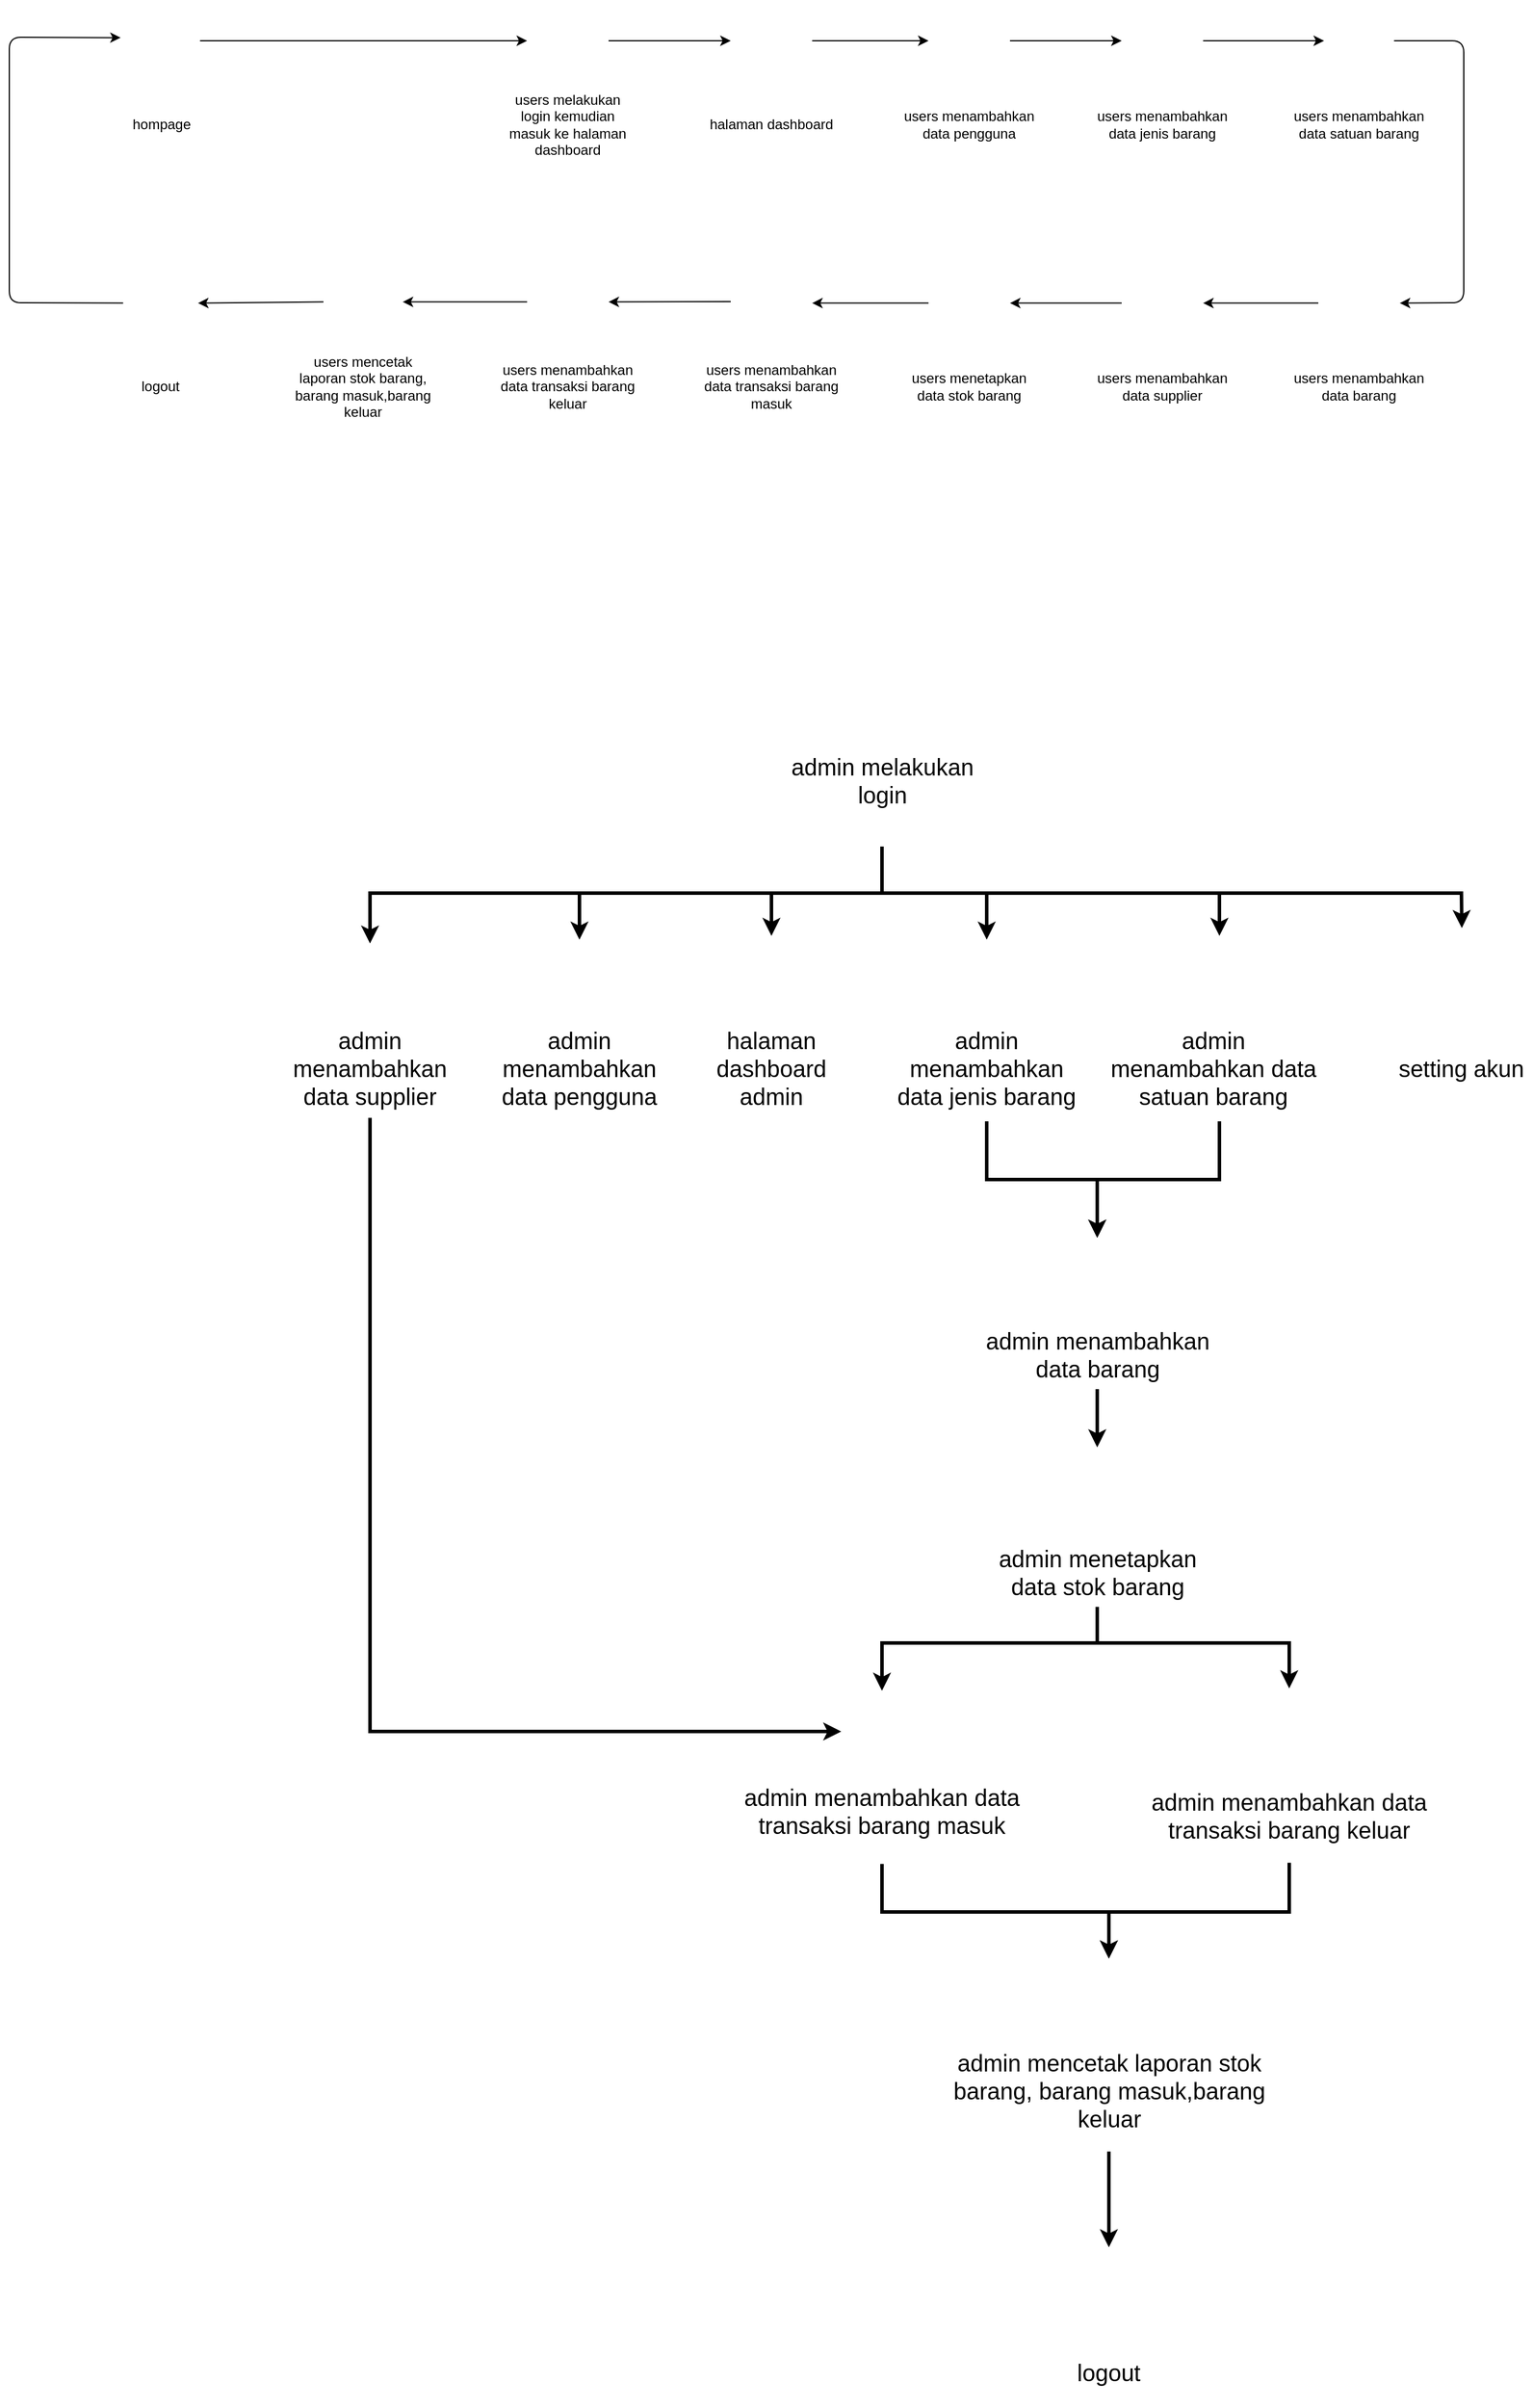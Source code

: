 <mxfile version="14.8.4" type="device"><diagram id="mzIdsvSuh-aMjfIyPaq6" name="Page-1"><mxGraphModel dx="1456" dy="703" grid="1" gridSize="10" guides="1" tooltips="1" connect="1" arrows="1" fold="1" page="1" pageScale="1" pageWidth="850" pageHeight="1100" math="0" shadow="0"><root><mxCell id="0"/><mxCell id="1" parent="0"/><mxCell id="1Xtpr9Hs9KKHJTQU3Lul-1" value="" style="shape=image;verticalLabelPosition=bottom;labelBackgroundColor=#ffffff;verticalAlign=top;aspect=fixed;imageAspect=0;image=https://cdn.iconscout.com/icon/free/png-512/laptop-user-1-1179329.png;" parent="1" vertex="1"><mxGeometry x="655" y="400" width="70" height="70" as="geometry"/></mxCell><mxCell id="1Xtpr9Hs9KKHJTQU3Lul-3" value="users melakukan login kemudian masuk ke halaman dashboard" style="rounded=0;whiteSpace=wrap;html=1;fillColor=none;strokeColor=none;" parent="1" vertex="1"><mxGeometry x="630" y="477" width="120" height="60" as="geometry"/></mxCell><mxCell id="1Xtpr9Hs9KKHJTQU3Lul-4" value="" style="shape=image;verticalLabelPosition=bottom;labelBackgroundColor=#ffffff;verticalAlign=top;aspect=fixed;imageAspect=0;image=http://www.4me.com/wp-content/uploads/2019/03/4me-icon-dashboard.png;" parent="1" vertex="1"><mxGeometry x="830" y="400" width="70" height="70" as="geometry"/></mxCell><mxCell id="1Xtpr9Hs9KKHJTQU3Lul-8" value="users menambahkan data jenis barang" style="rounded=0;whiteSpace=wrap;html=1;fillColor=none;strokeColor=none;" parent="1" vertex="1"><mxGeometry x="1141" y="477" width="120" height="60" as="geometry"/></mxCell><mxCell id="1Xtpr9Hs9KKHJTQU3Lul-9" value="users menetapkan data stok barang" style="rounded=0;whiteSpace=wrap;html=1;fillColor=none;strokeColor=none;" parent="1" vertex="1"><mxGeometry x="975" y="702" width="120" height="60" as="geometry"/></mxCell><mxCell id="1Xtpr9Hs9KKHJTQU3Lul-10" value="users menambahkan data transaksi barang masuk" style="rounded=0;whiteSpace=wrap;html=1;fillColor=none;strokeColor=none;" parent="1" vertex="1"><mxGeometry x="805" y="702" width="120" height="60" as="geometry"/></mxCell><mxCell id="1Xtpr9Hs9KKHJTQU3Lul-11" value="users menambahkan data satuan barang" style="rounded=0;whiteSpace=wrap;html=1;fillColor=none;strokeColor=none;" parent="1" vertex="1"><mxGeometry x="1310" y="477" width="120" height="60" as="geometry"/></mxCell><mxCell id="1Xtpr9Hs9KKHJTQU3Lul-12" value="users menambahkan data barang" style="rounded=0;whiteSpace=wrap;html=1;fillColor=none;strokeColor=none;" parent="1" vertex="1"><mxGeometry x="1310" y="702" width="120" height="60" as="geometry"/></mxCell><mxCell id="1Xtpr9Hs9KKHJTQU3Lul-13" value="users menambahkan data supplier" style="rounded=0;whiteSpace=wrap;html=1;fillColor=none;strokeColor=none;" parent="1" vertex="1"><mxGeometry x="1141" y="702" width="120" height="60" as="geometry"/></mxCell><mxCell id="1Xtpr9Hs9KKHJTQU3Lul-14" value="users menambahkan data pengguna" style="rounded=0;whiteSpace=wrap;html=1;fillColor=none;strokeColor=none;" parent="1" vertex="1"><mxGeometry x="975" y="477" width="120" height="60" as="geometry"/></mxCell><mxCell id="1Xtpr9Hs9KKHJTQU3Lul-15" value="users mencetak laporan stok barang, barang masuk,barang keluar" style="rounded=0;whiteSpace=wrap;html=1;fillColor=none;strokeColor=none;" parent="1" vertex="1"><mxGeometry x="454.06" y="702" width="120" height="60" as="geometry"/></mxCell><mxCell id="1Xtpr9Hs9KKHJTQU3Lul-16" value="logout" style="rounded=0;whiteSpace=wrap;html=1;fillColor=none;strokeColor=none;" parent="1" vertex="1"><mxGeometry x="280" y="702" width="120" height="60" as="geometry"/></mxCell><mxCell id="1Xtpr9Hs9KKHJTQU3Lul-18" value="" style="shape=image;verticalLabelPosition=bottom;labelBackgroundColor=#ffffff;verticalAlign=top;aspect=fixed;imageAspect=0;image=https://cdn.pixabay.com/photo/2019/12/31/18/53/chart-4732546_960_720.png;" parent="1" vertex="1"><mxGeometry x="1166" y="400" width="70" height="70" as="geometry"/></mxCell><mxCell id="1Xtpr9Hs9KKHJTQU3Lul-19" value="" style="shape=image;verticalLabelPosition=bottom;labelBackgroundColor=#ffffff;verticalAlign=top;aspect=fixed;imageAspect=0;image=https://www.iconpacks.net/icons/1/free-user-group-icon-296-thumb.png;" parent="1" vertex="1"><mxGeometry x="1000" y="400" width="70" height="70" as="geometry"/></mxCell><mxCell id="1Xtpr9Hs9KKHJTQU3Lul-20" value="" style="shape=image;verticalLabelPosition=bottom;labelBackgroundColor=#ffffff;verticalAlign=top;aspect=fixed;imageAspect=0;image=https://uxwing.com/wp-content/themes/uxwing/download/19-ecommerce-shopping/kg-measure-weight.png;" parent="1" vertex="1"><mxGeometry x="1339.92" y="400" width="60.16" height="70" as="geometry"/></mxCell><mxCell id="1Xtpr9Hs9KKHJTQU3Lul-21" value="" style="shape=image;verticalLabelPosition=bottom;labelBackgroundColor=#ffffff;verticalAlign=top;aspect=fixed;imageAspect=0;image=https://image.flaticon.com/icons/png/128/3176/3176107.png;" parent="1" vertex="1"><mxGeometry x="830" y="625.29" width="70" height="70" as="geometry"/></mxCell><mxCell id="1Xtpr9Hs9KKHJTQU3Lul-24" value="" style="shape=image;verticalLabelPosition=bottom;labelBackgroundColor=#ffffff;verticalAlign=top;aspect=fixed;imageAspect=0;image=https://icon-library.com/images/supplier-icon-png/supplier-icon-png-21.jpg;" parent="1" vertex="1"><mxGeometry x="1166" y="628.59" width="70" height="63.41" as="geometry"/></mxCell><mxCell id="1Xtpr9Hs9KKHJTQU3Lul-25" value="" style="shape=image;verticalLabelPosition=bottom;labelBackgroundColor=#ffffff;verticalAlign=top;aspect=fixed;imageAspect=0;image=https://image.flaticon.com/icons/png/128/2979/2979677.png;" parent="1" vertex="1"><mxGeometry x="1335" y="625.29" width="70" height="70" as="geometry"/></mxCell><mxCell id="1Xtpr9Hs9KKHJTQU3Lul-26" value="" style="shape=image;verticalLabelPosition=bottom;labelBackgroundColor=#ffffff;verticalAlign=top;aspect=fixed;imageAspect=0;image=https://www.3pe.co.id/wp-content/uploads/2018/03/kurir.png;" parent="1" vertex="1"><mxGeometry x="655" y="624.28" width="70" height="70" as="geometry"/></mxCell><mxCell id="1Xtpr9Hs9KKHJTQU3Lul-27" value="" style="shape=image;verticalLabelPosition=bottom;labelBackgroundColor=#ffffff;verticalAlign=top;aspect=fixed;imageAspect=0;image=https://activo.co.id/wp-content/uploads/2017/01/inventory-icon-6.png;" parent="1" vertex="1"><mxGeometry x="1000" y="626.3" width="70" height="67.98" as="geometry"/></mxCell><mxCell id="1Xtpr9Hs9KKHJTQU3Lul-28" value="halaman dashboard" style="rounded=0;whiteSpace=wrap;html=1;fillColor=none;strokeColor=none;" parent="1" vertex="1"><mxGeometry x="805" y="477" width="120" height="60" as="geometry"/></mxCell><mxCell id="1Xtpr9Hs9KKHJTQU3Lul-29" value="" style="endArrow=classic;html=1;exitX=1;exitY=0.5;exitDx=0;exitDy=0;entryX=0;entryY=0.5;entryDx=0;entryDy=0;" parent="1" source="1Xtpr9Hs9KKHJTQU3Lul-1" target="1Xtpr9Hs9KKHJTQU3Lul-4" edge="1"><mxGeometry width="50" height="50" relative="1" as="geometry"><mxPoint x="1050" y="582" as="sourcePoint"/><mxPoint x="1100" y="532" as="targetPoint"/></mxGeometry></mxCell><mxCell id="1Xtpr9Hs9KKHJTQU3Lul-30" value="" style="endArrow=classic;html=1;exitX=1;exitY=0.5;exitDx=0;exitDy=0;entryX=0;entryY=0.5;entryDx=0;entryDy=0;" parent="1" source="1Xtpr9Hs9KKHJTQU3Lul-4" target="1Xtpr9Hs9KKHJTQU3Lul-19" edge="1"><mxGeometry width="50" height="50" relative="1" as="geometry"><mxPoint x="735" y="445" as="sourcePoint"/><mxPoint x="840" y="447" as="targetPoint"/></mxGeometry></mxCell><mxCell id="1Xtpr9Hs9KKHJTQU3Lul-31" value="users menambahkan data transaksi barang keluar" style="rounded=0;whiteSpace=wrap;html=1;fillColor=none;strokeColor=none;" parent="1" vertex="1"><mxGeometry x="630" y="702" width="120" height="60" as="geometry"/></mxCell><mxCell id="1Xtpr9Hs9KKHJTQU3Lul-35" value="" style="shape=image;verticalLabelPosition=bottom;labelBackgroundColor=#ffffff;verticalAlign=top;aspect=fixed;imageAspect=0;image=https://upload.wikimedia.org/wikipedia/commons/b/b2/Paper.png;" parent="1" vertex="1"><mxGeometry x="480" y="624.28" width="68.12" height="70" as="geometry"/></mxCell><mxCell id="1Xtpr9Hs9KKHJTQU3Lul-36" value="" style="shape=image;verticalLabelPosition=bottom;labelBackgroundColor=#ffffff;verticalAlign=top;aspect=fixed;imageAspect=0;image=https://www.pinclipart.com/picdir/big/182-1821638_logout-icon-png-red-clipart.png;" parent="1" vertex="1"><mxGeometry x="307.83" y="625.29" width="64.35" height="70" as="geometry"/></mxCell><mxCell id="1Xtpr9Hs9KKHJTQU3Lul-38" value="" style="shape=image;verticalLabelPosition=bottom;labelBackgroundColor=#ffffff;verticalAlign=top;aspect=fixed;imageAspect=0;image=https://www.freeiconspng.com/thumbs/homepage-icon-png/blue-home-page-icon-png-16.png;" parent="1" vertex="1"><mxGeometry x="307.83" y="400" width="66.08" height="70" as="geometry"/></mxCell><mxCell id="1Xtpr9Hs9KKHJTQU3Lul-40" value="hompage" style="rounded=0;whiteSpace=wrap;html=1;fillColor=none;strokeColor=none;" parent="1" vertex="1"><mxGeometry x="280.87" y="477" width="120" height="60" as="geometry"/></mxCell><mxCell id="1Xtpr9Hs9KKHJTQU3Lul-41" value="" style="endArrow=classic;html=1;exitX=1;exitY=0.5;exitDx=0;exitDy=0;entryX=0;entryY=0.5;entryDx=0;entryDy=0;" parent="1" source="1Xtpr9Hs9KKHJTQU3Lul-19" target="1Xtpr9Hs9KKHJTQU3Lul-18" edge="1"><mxGeometry width="50" height="50" relative="1" as="geometry"><mxPoint x="1095" y="436.5" as="sourcePoint"/><mxPoint x="1195" y="436.5" as="targetPoint"/></mxGeometry></mxCell><mxCell id="1Xtpr9Hs9KKHJTQU3Lul-42" value="" style="endArrow=classic;html=1;exitX=1;exitY=0.5;exitDx=0;exitDy=0;entryX=0;entryY=0.5;entryDx=0;entryDy=0;" parent="1" source="1Xtpr9Hs9KKHJTQU3Lul-18" target="1Xtpr9Hs9KKHJTQU3Lul-20" edge="1"><mxGeometry width="50" height="50" relative="1" as="geometry"><mxPoint x="1235" y="446.71" as="sourcePoint"/><mxPoint x="1335" y="446.71" as="targetPoint"/></mxGeometry></mxCell><mxCell id="1Xtpr9Hs9KKHJTQU3Lul-43" value="" style="endArrow=classic;html=1;exitX=1;exitY=0.5;exitDx=0;exitDy=0;entryX=1;entryY=0.5;entryDx=0;entryDy=0;" parent="1" source="1Xtpr9Hs9KKHJTQU3Lul-20" target="1Xtpr9Hs9KKHJTQU3Lul-25" edge="1"><mxGeometry width="50" height="50" relative="1" as="geometry"><mxPoint x="1440" y="592" as="sourcePoint"/><mxPoint x="1543.92" y="592" as="targetPoint"/><Array as="points"><mxPoint x="1460" y="435"/><mxPoint x="1460" y="660"/></Array></mxGeometry></mxCell><mxCell id="1Xtpr9Hs9KKHJTQU3Lul-44" value="" style="endArrow=classic;html=1;exitX=0;exitY=0.5;exitDx=0;exitDy=0;entryX=1;entryY=0.5;entryDx=0;entryDy=0;" parent="1" source="1Xtpr9Hs9KKHJTQU3Lul-25" target="1Xtpr9Hs9KKHJTQU3Lul-24" edge="1"><mxGeometry width="50" height="50" relative="1" as="geometry"><mxPoint x="1141" y="592" as="sourcePoint"/><mxPoint x="1244.92" y="592" as="targetPoint"/></mxGeometry></mxCell><mxCell id="1Xtpr9Hs9KKHJTQU3Lul-45" value="" style="endArrow=classic;html=1;exitX=0;exitY=0.5;exitDx=0;exitDy=0;entryX=1;entryY=0.5;entryDx=0;entryDy=0;" parent="1" source="1Xtpr9Hs9KKHJTQU3Lul-24" target="1Xtpr9Hs9KKHJTQU3Lul-27" edge="1"><mxGeometry width="50" height="50" relative="1" as="geometry"><mxPoint x="1219" y="692" as="sourcePoint"/><mxPoint x="1120" y="692.005" as="targetPoint"/></mxGeometry></mxCell><mxCell id="1Xtpr9Hs9KKHJTQU3Lul-46" value="" style="endArrow=classic;html=1;exitX=0;exitY=0.5;exitDx=0;exitDy=0;entryX=1;entryY=0.5;entryDx=0;entryDy=0;" parent="1" source="1Xtpr9Hs9KKHJTQU3Lul-27" target="1Xtpr9Hs9KKHJTQU3Lul-21" edge="1"><mxGeometry width="50" height="50" relative="1" as="geometry"><mxPoint x="1000" y="672.005" as="sourcePoint"/><mxPoint x="904" y="672" as="targetPoint"/></mxGeometry></mxCell><mxCell id="1Xtpr9Hs9KKHJTQU3Lul-47" value="" style="endArrow=classic;html=1;entryX=1;entryY=0.5;entryDx=0;entryDy=0;" parent="1" target="1Xtpr9Hs9KKHJTQU3Lul-26" edge="1"><mxGeometry width="50" height="50" relative="1" as="geometry"><mxPoint x="830" y="659" as="sourcePoint"/><mxPoint x="750" y="702" as="targetPoint"/></mxGeometry></mxCell><mxCell id="1Xtpr9Hs9KKHJTQU3Lul-48" value="" style="endArrow=classic;html=1;entryX=1;entryY=0.5;entryDx=0;entryDy=0;exitX=0;exitY=0.5;exitDx=0;exitDy=0;" parent="1" source="1Xtpr9Hs9KKHJTQU3Lul-26" target="1Xtpr9Hs9KKHJTQU3Lul-35" edge="1"><mxGeometry width="50" height="50" relative="1" as="geometry"><mxPoint x="675" y="672" as="sourcePoint"/><mxPoint x="570" y="672.28" as="targetPoint"/></mxGeometry></mxCell><mxCell id="1Xtpr9Hs9KKHJTQU3Lul-49" value="" style="endArrow=classic;html=1;entryX=1;entryY=0.5;entryDx=0;entryDy=0;exitX=0;exitY=0.5;exitDx=0;exitDy=0;" parent="1" source="1Xtpr9Hs9KKHJTQU3Lul-35" target="1Xtpr9Hs9KKHJTQU3Lul-36" edge="1"><mxGeometry width="50" height="50" relative="1" as="geometry"><mxPoint x="454.06" y="712" as="sourcePoint"/><mxPoint x="347.18" y="712" as="targetPoint"/></mxGeometry></mxCell><mxCell id="1Xtpr9Hs9KKHJTQU3Lul-50" value="" style="endArrow=classic;html=1;exitX=0;exitY=0.5;exitDx=0;exitDy=0;entryX=-0.032;entryY=0.462;entryDx=0;entryDy=0;entryPerimeter=0;" parent="1" source="1Xtpr9Hs9KKHJTQU3Lul-36" target="1Xtpr9Hs9KKHJTQU3Lul-38" edge="1"><mxGeometry width="50" height="50" relative="1" as="geometry"><mxPoint x="300" y="660" as="sourcePoint"/><mxPoint x="230" y="522" as="targetPoint"/><Array as="points"><mxPoint x="210" y="660"/><mxPoint x="210" y="432"/></Array></mxGeometry></mxCell><mxCell id="1Xtpr9Hs9KKHJTQU3Lul-51" value="" style="endArrow=classic;html=1;exitX=1;exitY=0.5;exitDx=0;exitDy=0;entryX=0;entryY=0.5;entryDx=0;entryDy=0;" parent="1" source="1Xtpr9Hs9KKHJTQU3Lul-38" target="1Xtpr9Hs9KKHJTQU3Lul-1" edge="1"><mxGeometry width="50" height="50" relative="1" as="geometry"><mxPoint x="735" y="445" as="sourcePoint"/><mxPoint x="610" y="462" as="targetPoint"/></mxGeometry></mxCell><mxCell id="c-5xCGy0zYEOktLbCuq6-1" value="" style="shape=image;verticalLabelPosition=bottom;labelBackgroundColor=#ffffff;verticalAlign=top;aspect=fixed;imageAspect=0;image=https://cdn.iconscout.com/icon/free/png-512/laptop-user-1-1179329.png;" vertex="1" parent="1"><mxGeometry x="925" y="940" width="70" height="70" as="geometry"/></mxCell><mxCell id="c-5xCGy0zYEOktLbCuq6-2" value="admin melakukan login" style="rounded=0;whiteSpace=wrap;html=1;fillColor=none;strokeColor=none;fontSize=20;" vertex="1" parent="1"><mxGeometry x="857.5" y="1040" width="205" height="60" as="geometry"/></mxCell><mxCell id="c-5xCGy0zYEOktLbCuq6-3" value="" style="shape=image;verticalLabelPosition=bottom;labelBackgroundColor=#ffffff;verticalAlign=top;aspect=fixed;imageAspect=0;image=http://www.4me.com/wp-content/uploads/2019/03/4me-icon-dashboard.png;" vertex="1" parent="1"><mxGeometry x="830" y="1203.7" width="70" height="70" as="geometry"/></mxCell><mxCell id="c-5xCGy0zYEOktLbCuq6-4" value="" style="shape=image;verticalLabelPosition=bottom;labelBackgroundColor=#ffffff;verticalAlign=top;aspect=fixed;imageAspect=0;image=https://www.iconpacks.net/icons/1/free-user-group-icon-296-thumb.png;" vertex="1" parent="1"><mxGeometry x="665" y="1207" width="70" height="70" as="geometry"/></mxCell><mxCell id="c-5xCGy0zYEOktLbCuq6-5" value="" style="shape=image;verticalLabelPosition=bottom;labelBackgroundColor=#ffffff;verticalAlign=top;aspect=fixed;imageAspect=0;image=https://cdn.pixabay.com/photo/2019/12/31/18/53/chart-4732546_960_720.png;" vertex="1" parent="1"><mxGeometry x="1015" y="1206.99" width="70" height="70" as="geometry"/></mxCell><mxCell id="c-5xCGy0zYEOktLbCuq6-6" value="" style="shape=image;verticalLabelPosition=bottom;labelBackgroundColor=#ffffff;verticalAlign=top;aspect=fixed;imageAspect=0;image=https://uxwing.com/wp-content/themes/uxwing/download/19-ecommerce-shopping/kg-measure-weight.png;" vertex="1" parent="1"><mxGeometry x="1219.92" y="1203.7" width="60.16" height="70" as="geometry"/></mxCell><mxCell id="c-5xCGy0zYEOktLbCuq6-7" value="" style="shape=image;verticalLabelPosition=bottom;labelBackgroundColor=#ffffff;verticalAlign=top;aspect=fixed;imageAspect=0;image=https://icon-library.com/images/supplier-icon-png/supplier-icon-png-21.jpg;" vertex="1" parent="1"><mxGeometry x="485" y="1210.29" width="70" height="63.41" as="geometry"/></mxCell><mxCell id="c-5xCGy0zYEOktLbCuq6-8" value="admin menambahkan data pengguna" style="rounded=0;whiteSpace=wrap;html=1;fillColor=none;strokeColor=none;fontSize=20;" vertex="1" parent="1"><mxGeometry x="625" y="1287" width="150" height="60" as="geometry"/></mxCell><mxCell id="c-5xCGy0zYEOktLbCuq6-9" value="admin menambahkan data jenis barang" style="rounded=0;whiteSpace=wrap;html=1;fillColor=none;strokeColor=none;fontSize=20;" vertex="1" parent="1"><mxGeometry x="970" y="1287" width="160" height="60" as="geometry"/></mxCell><mxCell id="c-5xCGy0zYEOktLbCuq6-10" value="admin menambahkan data satuan barang" style="rounded=0;whiteSpace=wrap;html=1;fillColor=none;strokeColor=none;fontSize=20;" vertex="1" parent="1"><mxGeometry x="1155" y="1287" width="180" height="60" as="geometry"/></mxCell><mxCell id="c-5xCGy0zYEOktLbCuq6-11" value="halaman dashboard admin" style="rounded=0;whiteSpace=wrap;html=1;fillColor=none;strokeColor=none;fontSize=20;" vertex="1" parent="1"><mxGeometry x="805" y="1287" width="120" height="60" as="geometry"/></mxCell><mxCell id="c-5xCGy0zYEOktLbCuq6-12" value="admin menambahkan data supplier" style="rounded=0;whiteSpace=wrap;html=1;fillColor=none;strokeColor=none;fontSize=20;" vertex="1" parent="1"><mxGeometry x="460" y="1287" width="120" height="60" as="geometry"/></mxCell><mxCell id="c-5xCGy0zYEOktLbCuq6-14" value="admin menambahkan data barang" style="rounded=0;whiteSpace=wrap;html=1;fillColor=none;strokeColor=none;fontSize=20;" vertex="1" parent="1"><mxGeometry x="1032.5" y="1533" width="225" height="60" as="geometry"/></mxCell><mxCell id="c-5xCGy0zYEOktLbCuq6-15" value="" style="shape=image;verticalLabelPosition=bottom;labelBackgroundColor=#ffffff;verticalAlign=top;aspect=fixed;imageAspect=0;image=https://image.flaticon.com/icons/png/128/2979/2979677.png;" vertex="1" parent="1"><mxGeometry x="1110" y="1463" width="70" height="70" as="geometry"/></mxCell><mxCell id="c-5xCGy0zYEOktLbCuq6-16" value="admin menetapkan data stok barang" style="rounded=0;whiteSpace=wrap;html=1;fillColor=none;strokeColor=none;fontSize=20;" vertex="1" parent="1"><mxGeometry x="1042.5" y="1720" width="205" height="60" as="geometry"/></mxCell><mxCell id="c-5xCGy0zYEOktLbCuq6-17" value="" style="shape=image;verticalLabelPosition=bottom;labelBackgroundColor=#ffffff;verticalAlign=top;aspect=fixed;imageAspect=0;image=https://activo.co.id/wp-content/uploads/2017/01/inventory-icon-6.png;" vertex="1" parent="1"><mxGeometry x="1110" y="1643.0" width="70" height="67.98" as="geometry"/></mxCell><mxCell id="c-5xCGy0zYEOktLbCuq6-18" value="admin menambahkan data transaksi barang masuk" style="rounded=0;whiteSpace=wrap;html=1;fillColor=none;strokeColor=none;fontSize=20;" vertex="1" parent="1"><mxGeometry x="840" y="1921.01" width="240" height="67.72" as="geometry"/></mxCell><mxCell id="c-5xCGy0zYEOktLbCuq6-19" value="" style="shape=image;verticalLabelPosition=bottom;labelBackgroundColor=#ffffff;verticalAlign=top;aspect=fixed;imageAspect=0;image=https://image.flaticon.com/icons/png/128/3176/3176107.png;" vertex="1" parent="1"><mxGeometry x="925" y="1852.02" width="70" height="70" as="geometry"/></mxCell><mxCell id="c-5xCGy0zYEOktLbCuq6-20" value="" style="shape=image;verticalLabelPosition=bottom;labelBackgroundColor=#ffffff;verticalAlign=top;aspect=fixed;imageAspect=0;image=https://www.3pe.co.id/wp-content/uploads/2018/03/kurir.png;" vertex="1" parent="1"><mxGeometry x="1275" y="1850" width="70" height="70" as="geometry"/></mxCell><mxCell id="c-5xCGy0zYEOktLbCuq6-21" value="admin menambahkan data transaksi barang keluar" style="rounded=0;whiteSpace=wrap;html=1;fillColor=none;strokeColor=none;fontSize=20;" vertex="1" parent="1"><mxGeometry x="1190" y="1928.73" width="240" height="60" as="geometry"/></mxCell><mxCell id="c-5xCGy0zYEOktLbCuq6-23" value="admin mencetak laporan stok barang, barang masuk,barang keluar" style="rounded=0;whiteSpace=wrap;html=1;fillColor=none;strokeColor=none;fontSize=20;" vertex="1" parent="1"><mxGeometry x="1007.5" y="2164.72" width="295" height="60" as="geometry"/></mxCell><mxCell id="c-5xCGy0zYEOktLbCuq6-24" value="" style="shape=image;verticalLabelPosition=bottom;labelBackgroundColor=#ffffff;verticalAlign=top;aspect=fixed;imageAspect=0;image=https://upload.wikimedia.org/wikipedia/commons/b/b2/Paper.png;" vertex="1" parent="1"><mxGeometry x="1120.94" y="2082" width="68.12" height="70" as="geometry"/></mxCell><mxCell id="c-5xCGy0zYEOktLbCuq6-25" value="logout" style="rounded=0;whiteSpace=wrap;html=1;fillColor=none;strokeColor=none;fontSize=20;" vertex="1" parent="1"><mxGeometry x="1095" y="2406.71" width="120" height="60" as="geometry"/></mxCell><mxCell id="c-5xCGy0zYEOktLbCuq6-26" value="" style="shape=image;verticalLabelPosition=bottom;labelBackgroundColor=#ffffff;verticalAlign=top;aspect=fixed;imageAspect=0;image=https://www.pinclipart.com/picdir/big/182-1821638_logout-icon-png-red-clipart.png;" vertex="1" parent="1"><mxGeometry x="1122.83" y="2330" width="64.35" height="70" as="geometry"/></mxCell><mxCell id="c-5xCGy0zYEOktLbCuq6-28" value="" style="endArrow=classic;html=1;entryX=0.5;entryY=0;entryDx=0;entryDy=0;strokeWidth=3;exitX=0.5;exitY=1;exitDx=0;exitDy=0;rounded=0;" edge="1" parent="1" target="c-5xCGy0zYEOktLbCuq6-5"><mxGeometry width="50" height="50" relative="1" as="geometry"><mxPoint x="960" y="1127" as="sourcePoint"/><mxPoint x="875" y="1213.7" as="targetPoint"/><Array as="points"><mxPoint x="960" y="1167"/><mxPoint x="1050" y="1167"/></Array></mxGeometry></mxCell><mxCell id="c-5xCGy0zYEOktLbCuq6-29" value="" style="endArrow=classic;html=1;entryX=0.5;entryY=0;entryDx=0;entryDy=0;strokeWidth=3;exitX=0.5;exitY=1;exitDx=0;exitDy=0;rounded=0;" edge="1" parent="1" target="c-5xCGy0zYEOktLbCuq6-6"><mxGeometry width="50" height="50" relative="1" as="geometry"><mxPoint x="960" y="1127" as="sourcePoint"/><mxPoint x="1060" y="1216.99" as="targetPoint"/><Array as="points"><mxPoint x="960" y="1167"/><mxPoint x="1250" y="1167"/></Array></mxGeometry></mxCell><mxCell id="c-5xCGy0zYEOktLbCuq6-30" value="" style="endArrow=classic;html=1;entryX=0.5;entryY=0;entryDx=0;entryDy=0;strokeWidth=3;exitX=0.5;exitY=1;exitDx=0;exitDy=0;rounded=0;" edge="1" parent="1" target="c-5xCGy0zYEOktLbCuq6-4"><mxGeometry width="50" height="50" relative="1" as="geometry"><mxPoint x="960" y="1127" as="sourcePoint"/><mxPoint x="1060" y="1216.99" as="targetPoint"/><Array as="points"><mxPoint x="960" y="1167"/><mxPoint x="700" y="1167"/></Array></mxGeometry></mxCell><mxCell id="c-5xCGy0zYEOktLbCuq6-31" value="" style="endArrow=classic;html=1;entryX=0.5;entryY=0;entryDx=0;entryDy=0;strokeWidth=3;exitX=0.5;exitY=1;exitDx=0;exitDy=0;rounded=0;" edge="1" parent="1" target="c-5xCGy0zYEOktLbCuq6-7"><mxGeometry width="50" height="50" relative="1" as="geometry"><mxPoint x="960" y="1127" as="sourcePoint"/><mxPoint x="710" y="1217" as="targetPoint"/><Array as="points"><mxPoint x="960" y="1167"/><mxPoint x="520" y="1167"/></Array></mxGeometry></mxCell><mxCell id="c-5xCGy0zYEOktLbCuq6-32" value="" style="endArrow=classic;html=1;entryX=0.5;entryY=0;entryDx=0;entryDy=0;exitX=0.5;exitY=1;exitDx=0;exitDy=0;strokeWidth=3;rounded=0;" edge="1" parent="1" target="c-5xCGy0zYEOktLbCuq6-15"><mxGeometry width="50" height="50" relative="1" as="geometry"><mxPoint x="1250" y="1363" as="sourcePoint"/><mxPoint x="1140" y="1429.7" as="targetPoint"/><Array as="points"><mxPoint x="1250" y="1413"/><mxPoint x="1145" y="1413"/></Array></mxGeometry></mxCell><mxCell id="c-5xCGy0zYEOktLbCuq6-33" value="" style="endArrow=classic;html=1;entryX=0.5;entryY=0;entryDx=0;entryDy=0;exitX=0.5;exitY=1;exitDx=0;exitDy=0;strokeWidth=3;rounded=0;" edge="1" parent="1" target="c-5xCGy0zYEOktLbCuq6-15"><mxGeometry width="50" height="50" relative="1" as="geometry"><mxPoint x="1050" y="1363" as="sourcePoint"/><mxPoint x="1094.31" y="1439.7" as="targetPoint"/><Array as="points"><mxPoint x="1050" y="1413"/><mxPoint x="1145" y="1413"/></Array></mxGeometry></mxCell><mxCell id="c-5xCGy0zYEOktLbCuq6-38" value="" style="shape=image;verticalLabelPosition=bottom;labelBackgroundColor=#ffffff;verticalAlign=top;aspect=fixed;imageAspect=0;image=https://icons.iconarchive.com/icons/icojam/blue-bits/256/user-settings-icon.png;" vertex="1" parent="1"><mxGeometry x="1420" y="1197" width="76.7" height="76.7" as="geometry"/></mxCell><mxCell id="c-5xCGy0zYEOktLbCuq6-39" value="setting akun" style="rounded=0;whiteSpace=wrap;html=1;fillColor=none;strokeColor=none;fontSize=20;" vertex="1" parent="1"><mxGeometry x="1398.35" y="1287" width="120" height="60" as="geometry"/></mxCell><mxCell id="c-5xCGy0zYEOktLbCuq6-40" value="" style="endArrow=classic;html=1;entryX=0.5;entryY=0;entryDx=0;entryDy=0;strokeWidth=3;exitX=0.5;exitY=1;exitDx=0;exitDy=0;rounded=0;" edge="1" parent="1" target="c-5xCGy0zYEOktLbCuq6-38"><mxGeometry width="50" height="50" relative="1" as="geometry"><mxPoint x="960" y="1127" as="sourcePoint"/><mxPoint x="1260" y="1213.7" as="targetPoint"/><Array as="points"><mxPoint x="960" y="1167"/><mxPoint x="1458" y="1167"/></Array></mxGeometry></mxCell><mxCell id="c-5xCGy0zYEOktLbCuq6-42" value="" style="endArrow=classic;html=1;entryX=0.5;entryY=0;entryDx=0;entryDy=0;strokeWidth=3;rounded=0;" edge="1" parent="1" target="c-5xCGy0zYEOktLbCuq6-3"><mxGeometry width="50" height="50" relative="1" as="geometry"><mxPoint x="960" y="1127" as="sourcePoint"/><mxPoint x="1060" y="1216.99" as="targetPoint"/><Array as="points"><mxPoint x="960" y="1167"/><mxPoint x="865" y="1167"/></Array></mxGeometry></mxCell><mxCell id="c-5xCGy0zYEOktLbCuq6-43" value="" style="endArrow=classic;html=1;strokeColor=#000000;strokeWidth=3;exitX=0.5;exitY=1;exitDx=0;exitDy=0;entryX=0.5;entryY=0;entryDx=0;entryDy=0;rounded=0;" edge="1" parent="1" source="c-5xCGy0zYEOktLbCuq6-14" target="c-5xCGy0zYEOktLbCuq6-17"><mxGeometry width="50" height="50" relative="1" as="geometry"><mxPoint x="1260" y="1613" as="sourcePoint"/><mxPoint x="1145" y="1653" as="targetPoint"/></mxGeometry></mxCell><mxCell id="c-5xCGy0zYEOktLbCuq6-46" value="" style="endArrow=classic;html=1;strokeColor=#000000;strokeWidth=3;exitX=0.5;exitY=1;exitDx=0;exitDy=0;rounded=0;entryX=0.5;entryY=0;entryDx=0;entryDy=0;" edge="1" parent="1" source="c-5xCGy0zYEOktLbCuq6-16" target="c-5xCGy0zYEOktLbCuq6-19"><mxGeometry width="50" height="50" relative="1" as="geometry"><mxPoint x="1155" y="1569.71" as="sourcePoint"/><mxPoint x="950" y="1810.98" as="targetPoint"/><Array as="points"><mxPoint x="1145" y="1810.98"/><mxPoint x="960" y="1810.98"/></Array></mxGeometry></mxCell><mxCell id="c-5xCGy0zYEOktLbCuq6-47" value="" style="endArrow=classic;html=1;strokeColor=#000000;strokeWidth=3;exitX=0.5;exitY=1;exitDx=0;exitDy=0;rounded=0;entryX=0.5;entryY=0;entryDx=0;entryDy=0;" edge="1" parent="1" source="c-5xCGy0zYEOktLbCuq6-16" target="c-5xCGy0zYEOktLbCuq6-20"><mxGeometry width="50" height="50" relative="1" as="geometry"><mxPoint x="1155.0" y="1788.7" as="sourcePoint"/><mxPoint x="970.0" y="1843" as="targetPoint"/><Array as="points"><mxPoint x="1145" y="1810.98"/><mxPoint x="1310" y="1810.98"/></Array></mxGeometry></mxCell><mxCell id="c-5xCGy0zYEOktLbCuq6-49" value="" style="endArrow=classic;html=1;strokeColor=#000000;strokeWidth=3;rounded=0;entryX=0;entryY=0.5;entryDx=0;entryDy=0;" edge="1" parent="1" target="c-5xCGy0zYEOktLbCuq6-19"><mxGeometry width="50" height="50" relative="1" as="geometry"><mxPoint x="520" y="1360" as="sourcePoint"/><mxPoint x="520" y="1917" as="targetPoint"/><Array as="points"><mxPoint x="520" y="1887"/></Array></mxGeometry></mxCell><mxCell id="c-5xCGy0zYEOktLbCuq6-50" value="" style="endArrow=classic;html=1;strokeColor=#000000;strokeWidth=3;exitX=0.5;exitY=1;exitDx=0;exitDy=0;entryX=0.5;entryY=0;entryDx=0;entryDy=0;rounded=0;" edge="1" parent="1" target="c-5xCGy0zYEOktLbCuq6-24"><mxGeometry width="50" height="50" relative="1" as="geometry"><mxPoint x="1310" y="1999.72" as="sourcePoint"/><mxPoint x="1165" y="1694.02" as="targetPoint"/><Array as="points"><mxPoint x="1310" y="2042"/><mxPoint x="1155" y="2042"/></Array></mxGeometry></mxCell><mxCell id="c-5xCGy0zYEOktLbCuq6-51" value="" style="endArrow=classic;html=1;strokeColor=#000000;strokeWidth=3;exitX=0.5;exitY=1;exitDx=0;exitDy=0;entryX=0.5;entryY=0;entryDx=0;entryDy=0;rounded=0;" edge="1" parent="1" target="c-5xCGy0zYEOktLbCuq6-24"><mxGeometry width="50" height="50" relative="1" as="geometry"><mxPoint x="960" y="2000.73" as="sourcePoint"/><mxPoint x="1175" y="1704.02" as="targetPoint"/><Array as="points"><mxPoint x="960" y="2042"/><mxPoint x="1155" y="2042"/></Array></mxGeometry></mxCell><mxCell id="c-5xCGy0zYEOktLbCuq6-52" value="" style="endArrow=classic;html=1;strokeColor=#000000;strokeWidth=3;rounded=0;entryX=0.5;entryY=0;entryDx=0;entryDy=0;exitX=0.5;exitY=1;exitDx=0;exitDy=0;" edge="1" parent="1" target="c-5xCGy0zYEOktLbCuq6-26"><mxGeometry width="50" height="50" relative="1" as="geometry"><mxPoint x="1155" y="2247.72" as="sourcePoint"/><mxPoint x="1170" y="2360" as="targetPoint"/></mxGeometry></mxCell></root></mxGraphModel></diagram></mxfile>